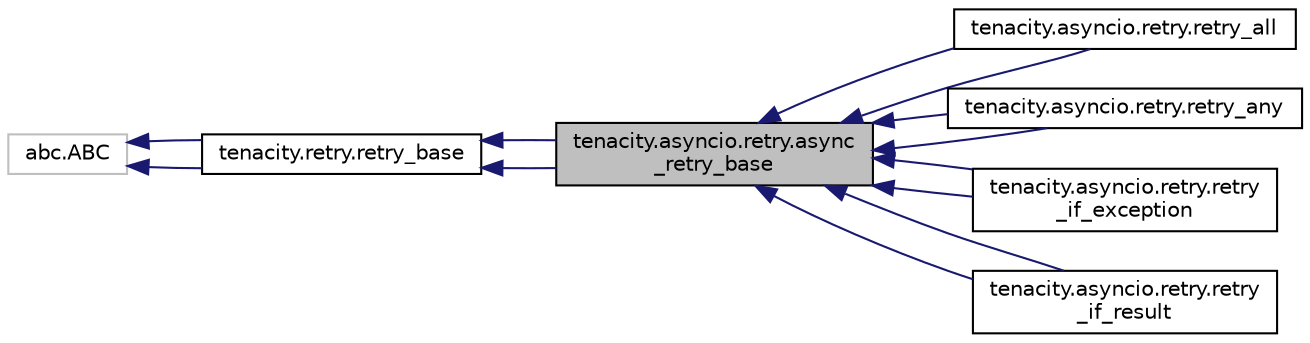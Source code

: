 digraph "tenacity.asyncio.retry.async_retry_base"
{
 // LATEX_PDF_SIZE
  edge [fontname="Helvetica",fontsize="10",labelfontname="Helvetica",labelfontsize="10"];
  node [fontname="Helvetica",fontsize="10",shape=record];
  rankdir="LR";
  Node1 [label="tenacity.asyncio.retry.async\l_retry_base",height=0.2,width=0.4,color="black", fillcolor="grey75", style="filled", fontcolor="black",tooltip=" "];
  Node2 -> Node1 [dir="back",color="midnightblue",fontsize="10",style="solid",fontname="Helvetica"];
  Node2 [label="tenacity.retry.retry_base",height=0.2,width=0.4,color="black", fillcolor="white", style="filled",URL="$classtenacity_1_1retry_1_1retry__base.html",tooltip=" "];
  Node3 -> Node2 [dir="back",color="midnightblue",fontsize="10",style="solid",fontname="Helvetica"];
  Node3 [label="abc.ABC",height=0.2,width=0.4,color="grey75", fillcolor="white", style="filled",tooltip=" "];
  Node3 -> Node2 [dir="back",color="midnightblue",fontsize="10",style="solid",fontname="Helvetica"];
  Node2 -> Node1 [dir="back",color="midnightblue",fontsize="10",style="solid",fontname="Helvetica"];
  Node1 -> Node4 [dir="back",color="midnightblue",fontsize="10",style="solid",fontname="Helvetica"];
  Node4 [label="tenacity.asyncio.retry.retry_all",height=0.2,width=0.4,color="black", fillcolor="white", style="filled",URL="$classtenacity_1_1asyncio_1_1retry_1_1retry__all.html",tooltip=" "];
  Node1 -> Node4 [dir="back",color="midnightblue",fontsize="10",style="solid",fontname="Helvetica"];
  Node1 -> Node5 [dir="back",color="midnightblue",fontsize="10",style="solid",fontname="Helvetica"];
  Node5 [label="tenacity.asyncio.retry.retry_any",height=0.2,width=0.4,color="black", fillcolor="white", style="filled",URL="$classtenacity_1_1asyncio_1_1retry_1_1retry__any.html",tooltip=" "];
  Node1 -> Node5 [dir="back",color="midnightblue",fontsize="10",style="solid",fontname="Helvetica"];
  Node1 -> Node6 [dir="back",color="midnightblue",fontsize="10",style="solid",fontname="Helvetica"];
  Node6 [label="tenacity.asyncio.retry.retry\l_if_exception",height=0.2,width=0.4,color="black", fillcolor="white", style="filled",URL="$classtenacity_1_1asyncio_1_1retry_1_1retry__if__exception.html",tooltip=" "];
  Node1 -> Node6 [dir="back",color="midnightblue",fontsize="10",style="solid",fontname="Helvetica"];
  Node1 -> Node7 [dir="back",color="midnightblue",fontsize="10",style="solid",fontname="Helvetica"];
  Node7 [label="tenacity.asyncio.retry.retry\l_if_result",height=0.2,width=0.4,color="black", fillcolor="white", style="filled",URL="$classtenacity_1_1asyncio_1_1retry_1_1retry__if__result.html",tooltip=" "];
  Node1 -> Node7 [dir="back",color="midnightblue",fontsize="10",style="solid",fontname="Helvetica"];
}
